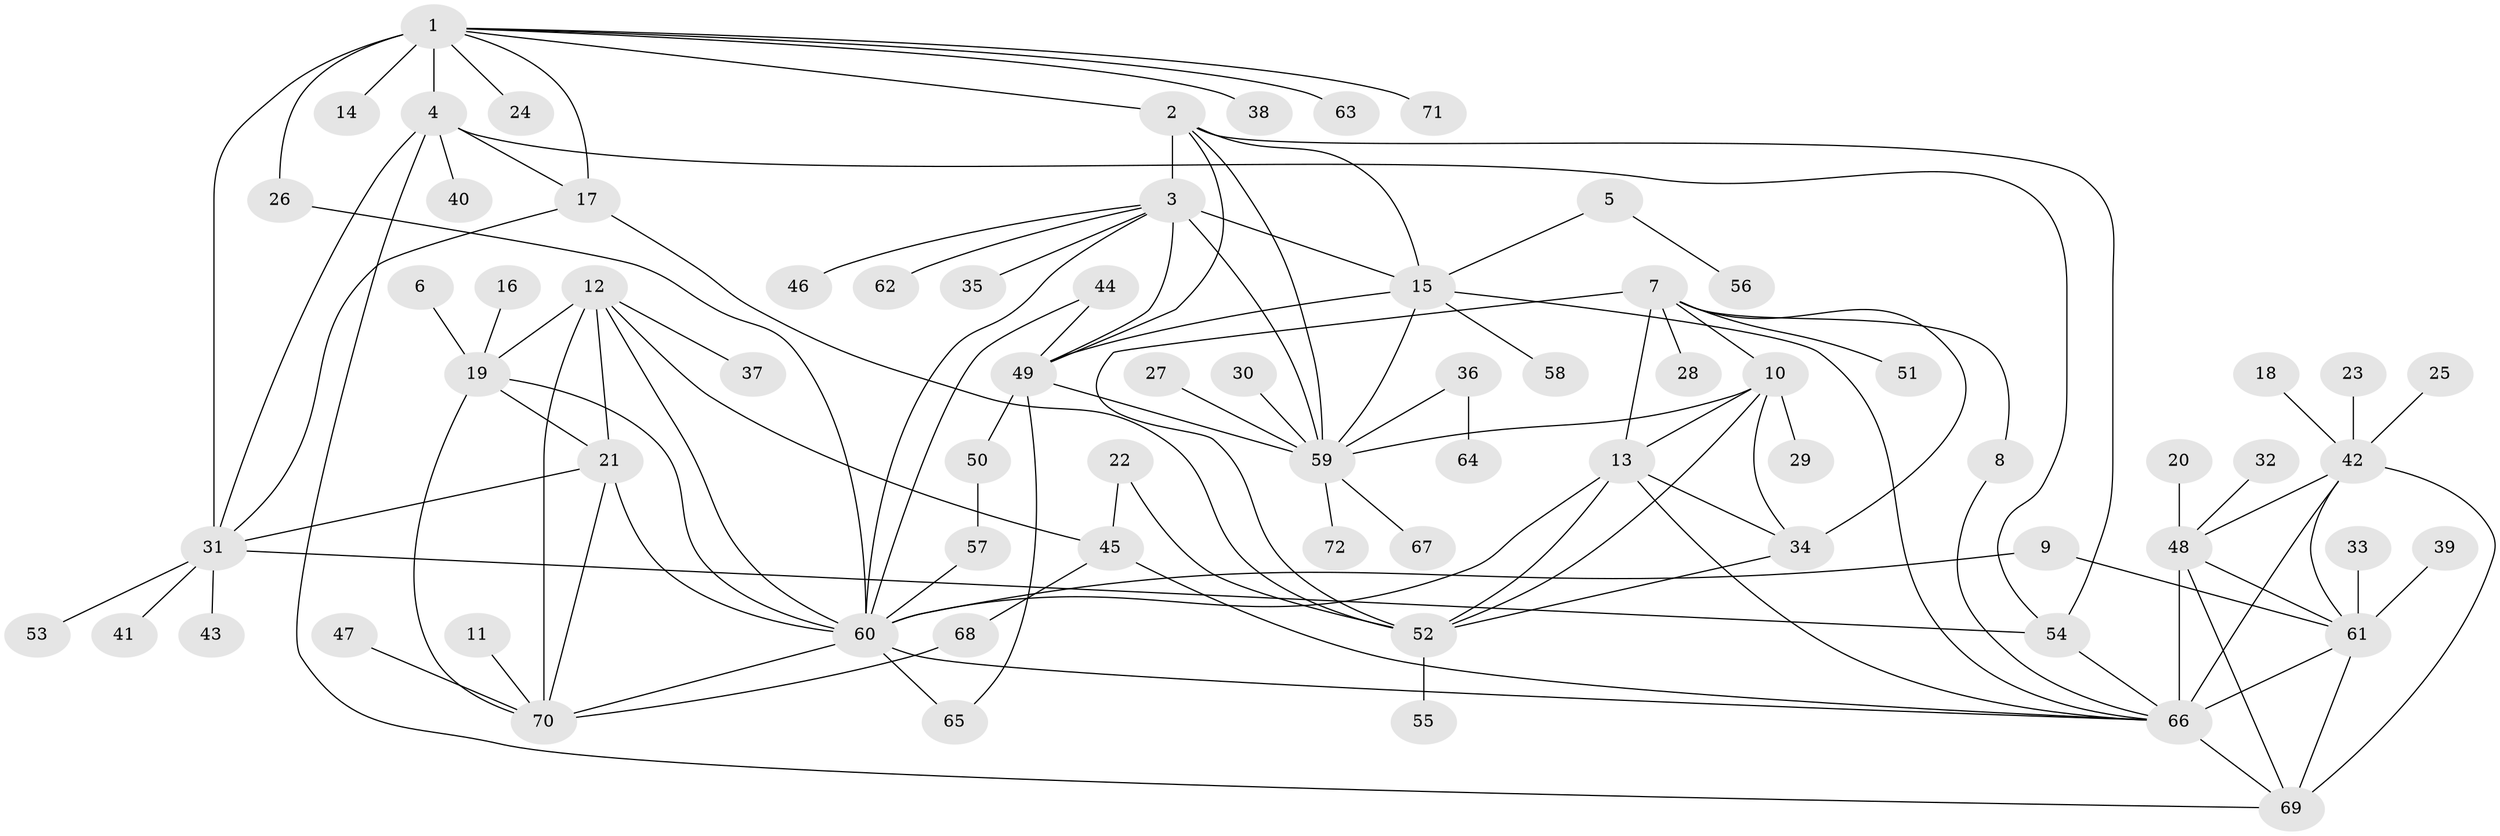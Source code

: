// original degree distribution, {10: 0.02097902097902098, 12: 0.006993006993006993, 8: 0.06993006993006994, 11: 0.04195804195804196, 9: 0.04195804195804196, 14: 0.013986013986013986, 7: 0.02097902097902098, 17: 0.006993006993006993, 6: 0.02097902097902098, 1: 0.5454545454545454, 2: 0.15384615384615385, 4: 0.013986013986013986, 3: 0.03496503496503497, 5: 0.006993006993006993}
// Generated by graph-tools (version 1.1) at 2025/02/03/09/25 03:02:52]
// undirected, 72 vertices, 116 edges
graph export_dot {
graph [start="1"]
  node [color=gray90,style=filled];
  1;
  2;
  3;
  4;
  5;
  6;
  7;
  8;
  9;
  10;
  11;
  12;
  13;
  14;
  15;
  16;
  17;
  18;
  19;
  20;
  21;
  22;
  23;
  24;
  25;
  26;
  27;
  28;
  29;
  30;
  31;
  32;
  33;
  34;
  35;
  36;
  37;
  38;
  39;
  40;
  41;
  42;
  43;
  44;
  45;
  46;
  47;
  48;
  49;
  50;
  51;
  52;
  53;
  54;
  55;
  56;
  57;
  58;
  59;
  60;
  61;
  62;
  63;
  64;
  65;
  66;
  67;
  68;
  69;
  70;
  71;
  72;
  1 -- 2 [weight=1.0];
  1 -- 4 [weight=4.0];
  1 -- 14 [weight=1.0];
  1 -- 17 [weight=4.0];
  1 -- 24 [weight=1.0];
  1 -- 26 [weight=1.0];
  1 -- 31 [weight=4.0];
  1 -- 38 [weight=1.0];
  1 -- 63 [weight=1.0];
  1 -- 71 [weight=1.0];
  2 -- 3 [weight=3.0];
  2 -- 15 [weight=1.0];
  2 -- 49 [weight=1.0];
  2 -- 54 [weight=1.0];
  2 -- 59 [weight=1.0];
  3 -- 15 [weight=3.0];
  3 -- 35 [weight=1.0];
  3 -- 46 [weight=1.0];
  3 -- 49 [weight=3.0];
  3 -- 59 [weight=3.0];
  3 -- 60 [weight=1.0];
  3 -- 62 [weight=1.0];
  4 -- 17 [weight=1.0];
  4 -- 31 [weight=1.0];
  4 -- 40 [weight=1.0];
  4 -- 54 [weight=1.0];
  4 -- 69 [weight=1.0];
  5 -- 15 [weight=1.0];
  5 -- 56 [weight=1.0];
  6 -- 19 [weight=1.0];
  7 -- 8 [weight=1.0];
  7 -- 10 [weight=2.0];
  7 -- 13 [weight=4.0];
  7 -- 28 [weight=1.0];
  7 -- 34 [weight=2.0];
  7 -- 51 [weight=1.0];
  7 -- 52 [weight=2.0];
  8 -- 66 [weight=1.0];
  9 -- 60 [weight=1.0];
  9 -- 61 [weight=1.0];
  10 -- 13 [weight=2.0];
  10 -- 29 [weight=1.0];
  10 -- 34 [weight=1.0];
  10 -- 52 [weight=1.0];
  10 -- 59 [weight=1.0];
  11 -- 70 [weight=1.0];
  12 -- 19 [weight=3.0];
  12 -- 21 [weight=3.0];
  12 -- 37 [weight=1.0];
  12 -- 45 [weight=1.0];
  12 -- 60 [weight=3.0];
  12 -- 70 [weight=3.0];
  13 -- 34 [weight=2.0];
  13 -- 52 [weight=2.0];
  13 -- 60 [weight=1.0];
  13 -- 66 [weight=1.0];
  15 -- 49 [weight=1.0];
  15 -- 58 [weight=1.0];
  15 -- 59 [weight=1.0];
  15 -- 66 [weight=1.0];
  16 -- 19 [weight=1.0];
  17 -- 31 [weight=1.0];
  17 -- 52 [weight=1.0];
  18 -- 42 [weight=1.0];
  19 -- 21 [weight=1.0];
  19 -- 60 [weight=1.0];
  19 -- 70 [weight=1.0];
  20 -- 48 [weight=1.0];
  21 -- 31 [weight=2.0];
  21 -- 60 [weight=1.0];
  21 -- 70 [weight=1.0];
  22 -- 45 [weight=1.0];
  22 -- 52 [weight=1.0];
  23 -- 42 [weight=1.0];
  25 -- 42 [weight=1.0];
  26 -- 60 [weight=1.0];
  27 -- 59 [weight=1.0];
  30 -- 59 [weight=1.0];
  31 -- 41 [weight=1.0];
  31 -- 43 [weight=1.0];
  31 -- 53 [weight=1.0];
  31 -- 54 [weight=1.0];
  32 -- 48 [weight=1.0];
  33 -- 61 [weight=1.0];
  34 -- 52 [weight=1.0];
  36 -- 59 [weight=1.0];
  36 -- 64 [weight=1.0];
  39 -- 61 [weight=1.0];
  42 -- 48 [weight=2.0];
  42 -- 61 [weight=2.0];
  42 -- 66 [weight=4.0];
  42 -- 69 [weight=2.0];
  44 -- 49 [weight=1.0];
  44 -- 60 [weight=2.0];
  45 -- 66 [weight=2.0];
  45 -- 68 [weight=1.0];
  47 -- 70 [weight=1.0];
  48 -- 61 [weight=1.0];
  48 -- 66 [weight=2.0];
  48 -- 69 [weight=1.0];
  49 -- 50 [weight=1.0];
  49 -- 59 [weight=1.0];
  49 -- 65 [weight=1.0];
  50 -- 57 [weight=1.0];
  52 -- 55 [weight=1.0];
  54 -- 66 [weight=1.0];
  57 -- 60 [weight=1.0];
  59 -- 67 [weight=1.0];
  59 -- 72 [weight=1.0];
  60 -- 65 [weight=1.0];
  60 -- 66 [weight=1.0];
  60 -- 70 [weight=1.0];
  61 -- 66 [weight=2.0];
  61 -- 69 [weight=1.0];
  66 -- 69 [weight=2.0];
  68 -- 70 [weight=1.0];
}
